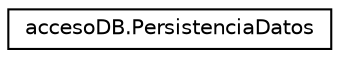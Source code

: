 digraph "Graphical Class Hierarchy"
{
 // LATEX_PDF_SIZE
  edge [fontname="Helvetica",fontsize="10",labelfontname="Helvetica",labelfontsize="10"];
  node [fontname="Helvetica",fontsize="10",shape=record];
  rankdir="LR";
  Node0 [label="accesoDB.PersistenciaDatos",height=0.2,width=0.4,color="black", fillcolor="white", style="filled",URL="$classacceso_d_b_1_1_persistencia_datos.html",tooltip=" "];
}
